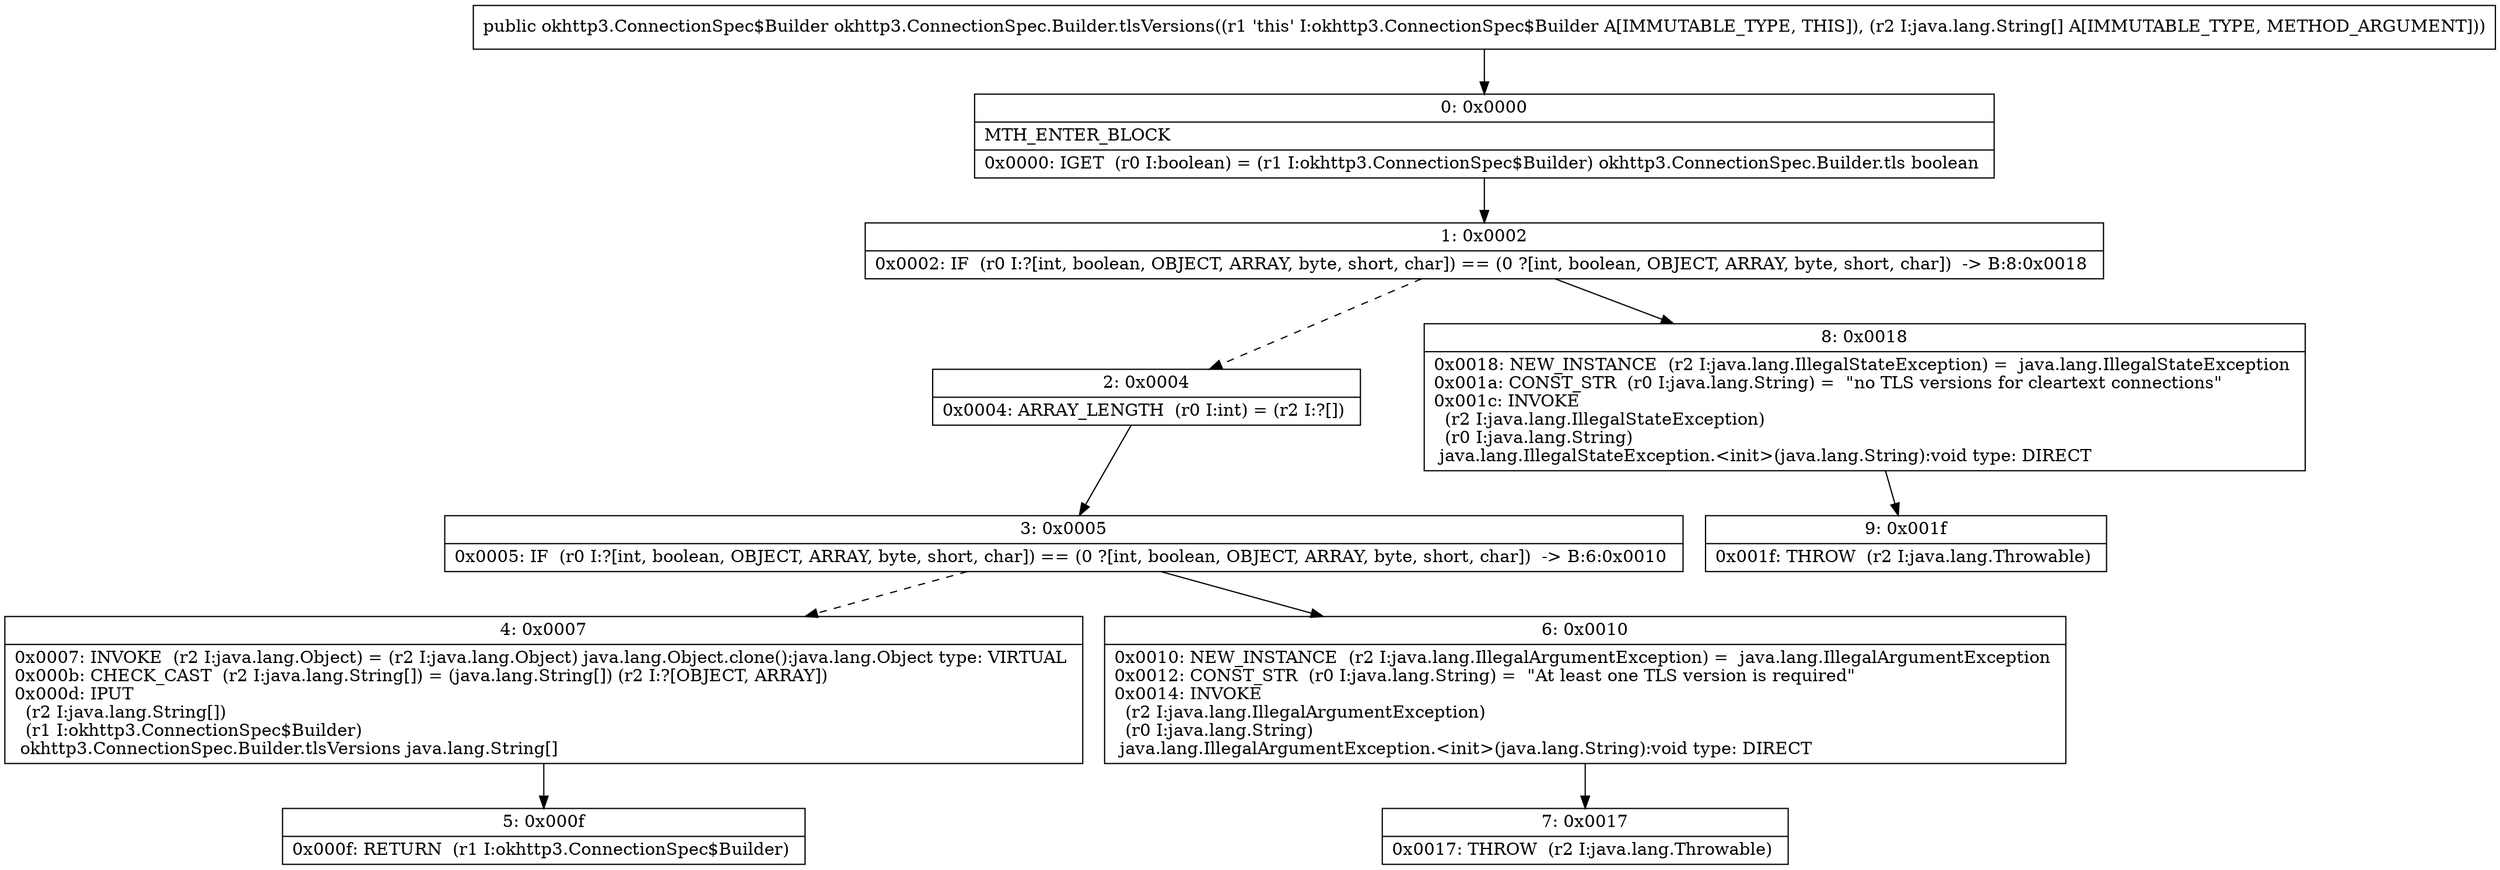 digraph "CFG forokhttp3.ConnectionSpec.Builder.tlsVersions([Ljava\/lang\/String;)Lokhttp3\/ConnectionSpec$Builder;" {
Node_0 [shape=record,label="{0\:\ 0x0000|MTH_ENTER_BLOCK\l|0x0000: IGET  (r0 I:boolean) = (r1 I:okhttp3.ConnectionSpec$Builder) okhttp3.ConnectionSpec.Builder.tls boolean \l}"];
Node_1 [shape=record,label="{1\:\ 0x0002|0x0002: IF  (r0 I:?[int, boolean, OBJECT, ARRAY, byte, short, char]) == (0 ?[int, boolean, OBJECT, ARRAY, byte, short, char])  \-\> B:8:0x0018 \l}"];
Node_2 [shape=record,label="{2\:\ 0x0004|0x0004: ARRAY_LENGTH  (r0 I:int) = (r2 I:?[]) \l}"];
Node_3 [shape=record,label="{3\:\ 0x0005|0x0005: IF  (r0 I:?[int, boolean, OBJECT, ARRAY, byte, short, char]) == (0 ?[int, boolean, OBJECT, ARRAY, byte, short, char])  \-\> B:6:0x0010 \l}"];
Node_4 [shape=record,label="{4\:\ 0x0007|0x0007: INVOKE  (r2 I:java.lang.Object) = (r2 I:java.lang.Object) java.lang.Object.clone():java.lang.Object type: VIRTUAL \l0x000b: CHECK_CAST  (r2 I:java.lang.String[]) = (java.lang.String[]) (r2 I:?[OBJECT, ARRAY]) \l0x000d: IPUT  \l  (r2 I:java.lang.String[])\l  (r1 I:okhttp3.ConnectionSpec$Builder)\l okhttp3.ConnectionSpec.Builder.tlsVersions java.lang.String[] \l}"];
Node_5 [shape=record,label="{5\:\ 0x000f|0x000f: RETURN  (r1 I:okhttp3.ConnectionSpec$Builder) \l}"];
Node_6 [shape=record,label="{6\:\ 0x0010|0x0010: NEW_INSTANCE  (r2 I:java.lang.IllegalArgumentException) =  java.lang.IllegalArgumentException \l0x0012: CONST_STR  (r0 I:java.lang.String) =  \"At least one TLS version is required\" \l0x0014: INVOKE  \l  (r2 I:java.lang.IllegalArgumentException)\l  (r0 I:java.lang.String)\l java.lang.IllegalArgumentException.\<init\>(java.lang.String):void type: DIRECT \l}"];
Node_7 [shape=record,label="{7\:\ 0x0017|0x0017: THROW  (r2 I:java.lang.Throwable) \l}"];
Node_8 [shape=record,label="{8\:\ 0x0018|0x0018: NEW_INSTANCE  (r2 I:java.lang.IllegalStateException) =  java.lang.IllegalStateException \l0x001a: CONST_STR  (r0 I:java.lang.String) =  \"no TLS versions for cleartext connections\" \l0x001c: INVOKE  \l  (r2 I:java.lang.IllegalStateException)\l  (r0 I:java.lang.String)\l java.lang.IllegalStateException.\<init\>(java.lang.String):void type: DIRECT \l}"];
Node_9 [shape=record,label="{9\:\ 0x001f|0x001f: THROW  (r2 I:java.lang.Throwable) \l}"];
MethodNode[shape=record,label="{public okhttp3.ConnectionSpec$Builder okhttp3.ConnectionSpec.Builder.tlsVersions((r1 'this' I:okhttp3.ConnectionSpec$Builder A[IMMUTABLE_TYPE, THIS]), (r2 I:java.lang.String[] A[IMMUTABLE_TYPE, METHOD_ARGUMENT])) }"];
MethodNode -> Node_0;
Node_0 -> Node_1;
Node_1 -> Node_2[style=dashed];
Node_1 -> Node_8;
Node_2 -> Node_3;
Node_3 -> Node_4[style=dashed];
Node_3 -> Node_6;
Node_4 -> Node_5;
Node_6 -> Node_7;
Node_8 -> Node_9;
}

